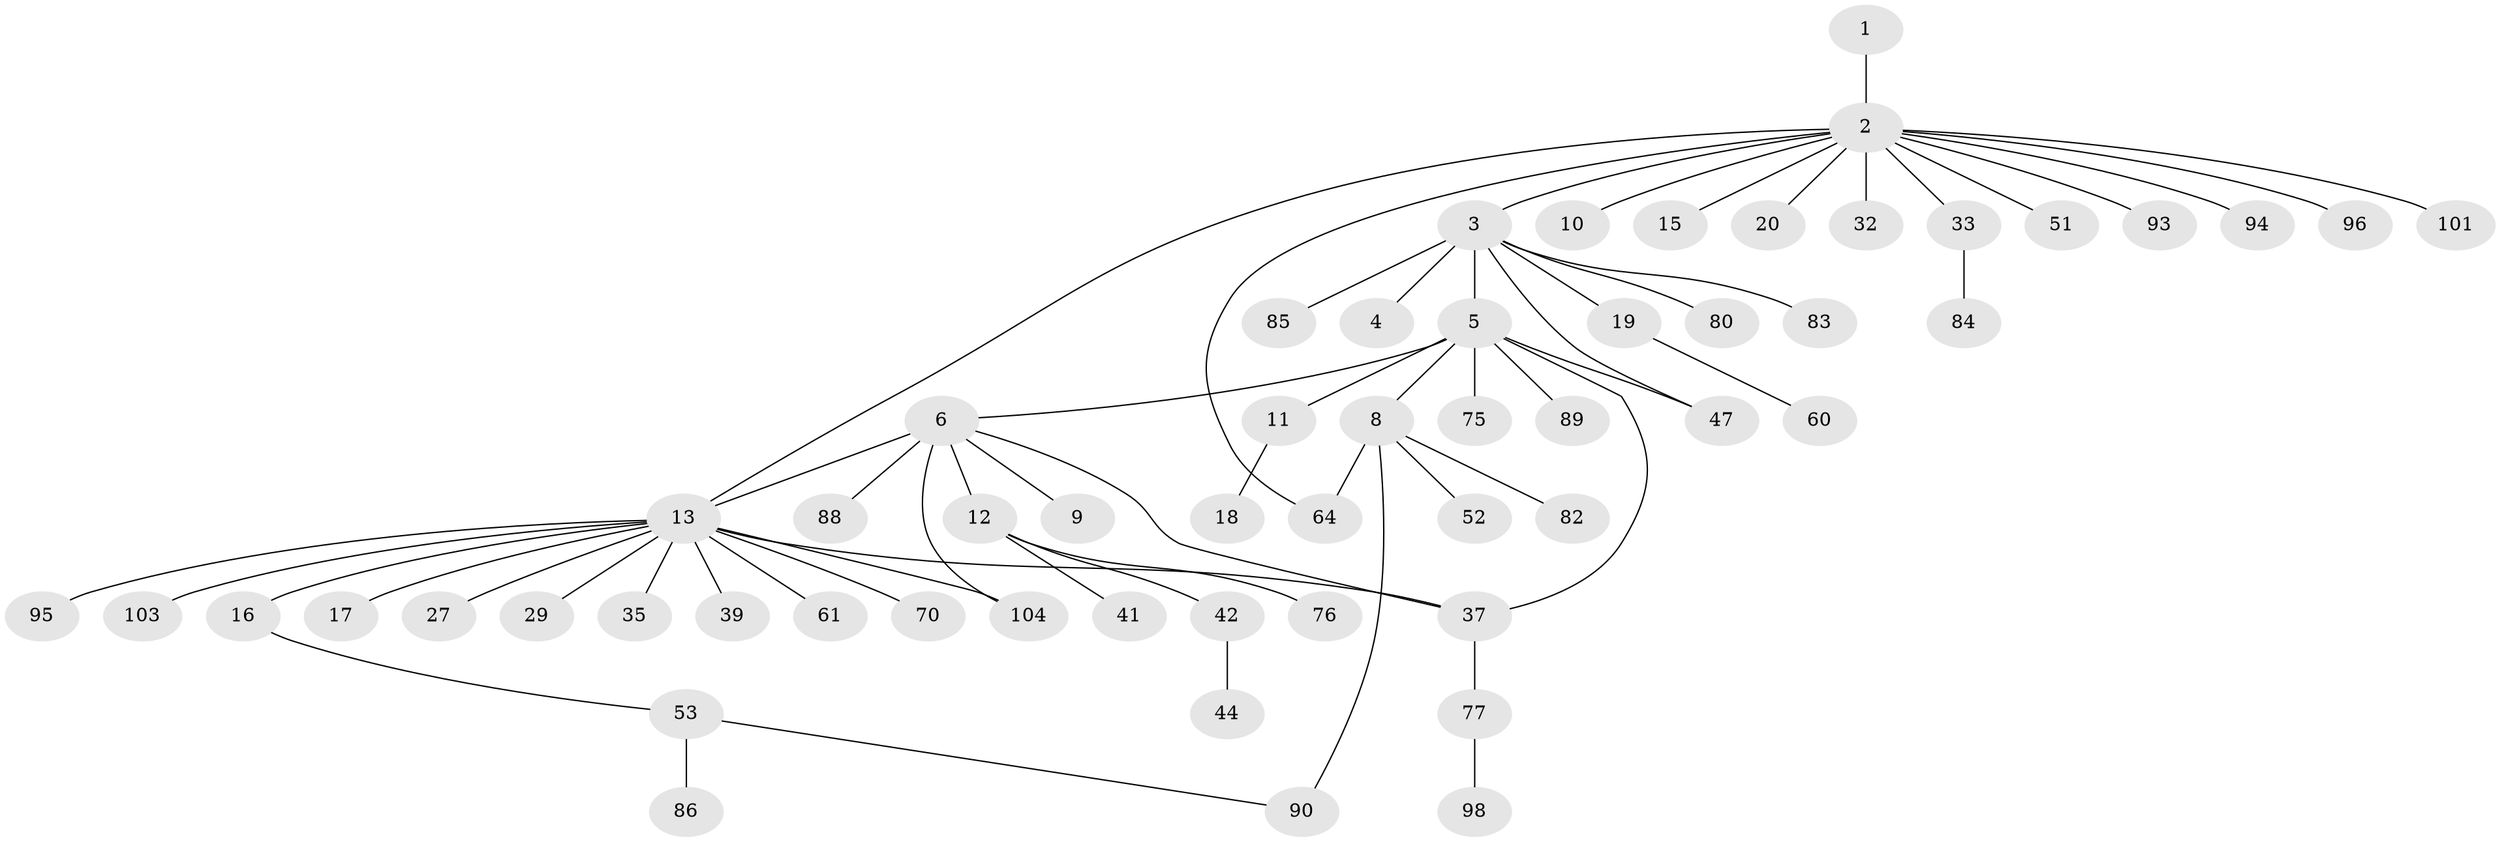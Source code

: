 // original degree distribution, {1: 0.5982142857142857, 14: 0.008928571428571428, 9: 0.017857142857142856, 12: 0.008928571428571428, 11: 0.008928571428571428, 4: 0.03571428571428571, 7: 0.017857142857142856, 2: 0.21428571428571427, 5: 0.008928571428571428, 6: 0.008928571428571428, 8: 0.008928571428571428, 3: 0.0625}
// Generated by graph-tools (version 1.1) at 2025/18/03/04/25 18:18:06]
// undirected, 56 vertices, 62 edges
graph export_dot {
graph [start="1"]
  node [color=gray90,style=filled];
  1;
  2 [super="+7+106"];
  3 [super="+102"];
  4;
  5 [super="+50+99+74+49+43"];
  6 [super="+62+57+81+87"];
  8 [super="+56+36+71+30"];
  9;
  10;
  11;
  12 [super="+21+63+40"];
  13 [super="+24+14+25"];
  15;
  16 [super="+38"];
  17;
  18;
  19 [super="+23"];
  20 [super="+79"];
  27;
  29 [super="+97"];
  32 [super="+48"];
  33;
  35;
  37;
  39;
  41;
  42;
  44;
  47;
  51;
  52;
  53 [super="+91"];
  60;
  61;
  64;
  70;
  75;
  76;
  77;
  80;
  82;
  83;
  84;
  85;
  86 [super="+109"];
  88;
  89;
  90 [super="+107"];
  93;
  94;
  95;
  96;
  98;
  101;
  103;
  104;
  1 -- 2;
  2 -- 3;
  2 -- 10;
  2 -- 20;
  2 -- 32;
  2 -- 33;
  2 -- 64;
  2 -- 93;
  2 -- 94;
  2 -- 96;
  2 -- 101;
  2 -- 51;
  2 -- 15;
  2 -- 13;
  3 -- 4;
  3 -- 5;
  3 -- 19;
  3 -- 47;
  3 -- 80;
  3 -- 83;
  3 -- 85;
  5 -- 6;
  5 -- 8;
  5 -- 11;
  5 -- 47;
  5 -- 75;
  5 -- 89;
  5 -- 37;
  6 -- 9;
  6 -- 12;
  6 -- 13 [weight=2];
  6 -- 88;
  6 -- 104;
  6 -- 37;
  8 -- 52;
  8 -- 90;
  8 -- 82;
  8 -- 64;
  11 -- 18;
  12 -- 41;
  12 -- 42;
  12 -- 76;
  13 -- 16 [weight=2];
  13 -- 103;
  13 -- 29;
  13 -- 35;
  13 -- 61;
  13 -- 37;
  13 -- 70;
  13 -- 17;
  13 -- 39;
  13 -- 104;
  13 -- 27;
  13 -- 95;
  16 -- 53;
  19 -- 60;
  33 -- 84;
  37 -- 77;
  42 -- 44;
  53 -- 86;
  53 -- 90;
  77 -- 98;
}
